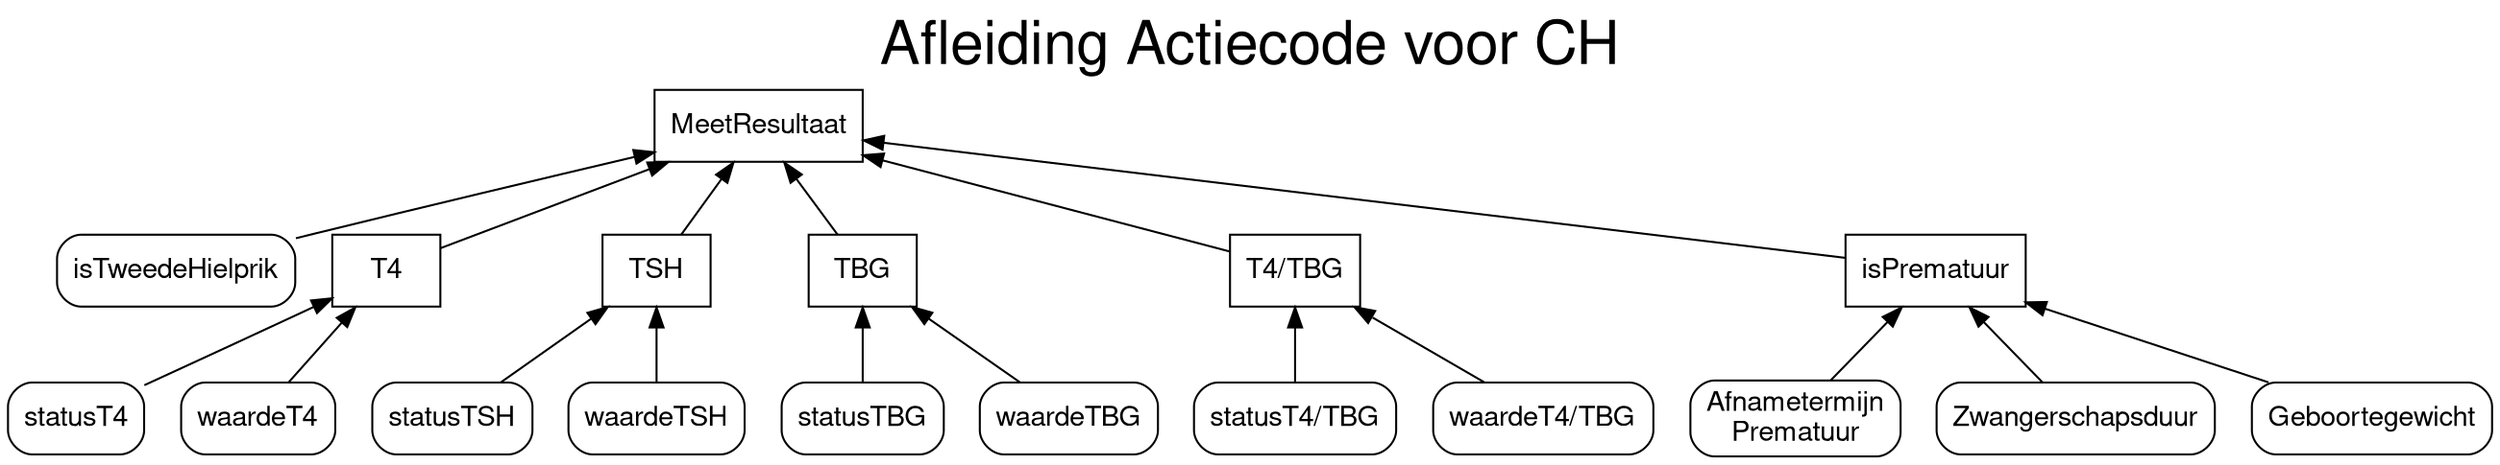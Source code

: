 digraph mygraph {
  rankdir="BT"
  fontname="Helvetica,Arial,sans-serif"
  concentrate=true
graph [charset="UTF-8"
       fontsize=30
       labelloc="t" 
       label="Afleiding Actiecode voor CH" 
       layout="dot"
       splines=true 
       overlap=false 
       rankdir = "BT"];

  node [fontname="Helvetica,Arial,sans-serif"
        shape=Mrecord]
  edge [fontname="Helvetica,Arial,sans-serif"]
  

  // Actiecode [shape=box]
  // isAfwijkend -> Actiecode
  // isDubieus -> Actiecode
  // isTevroegGeprikt -> Actiecode
  // BTNavraagNodig -> Actiecode

  isPrematuur [shape=box]
  "Afnametermijn\nPrematuur" -> isPrematuur
  Zwangerschapsduur -> isPrematuur
  Geboortegewicht -> isPrematuur


  MeetResultaat [shape=box]
  isPrematuur -> MeetResultaat
  isTweedeHielprik -> MeetResultaat
  T4 -> MeetResultaat
  TSH -> MeetResultaat
  TBG -> MeetResultaat
  "T4/TBG" -> MeetResultaat
  
  // BTNavraagNodig [shape=box]
  // ErWasEenBT -> BTNavraagNodig
  // VoldoendeTijdBT -> BTNavraagNodig
  // TypeBT -> BTNavraagNodig

  // VoldoendeTijdBT [shape=box]
  // "BTDatum(Tijd)" -> VoldoendeTijdBT
  // "AfnameDatum(Tijd)" -> VoldoendeTijdBT

  // isTevroegGeprikt [shape=box]
  // "GeboorteDatum(Tijd)" -> isTevroegGeprikt
  // "AfnameDatum(Tijd)" -> isTevroegGeprikt


  T4 [shape=box]
  statusT4 -> T4
  waardeT4 -> T4

  TSH [shape=box]
  statusTSH -> TSH
  waardeTSH -> TSH

  TBG [shape=box]
  statusTBG -> TBG
  waardeTBG -> TBG

  "T4/TBG" [shape=box]
  "statusT4/TBG" -> "T4/TBG"
  "waardeT4/TBG" -> "T4/TBG"



 }